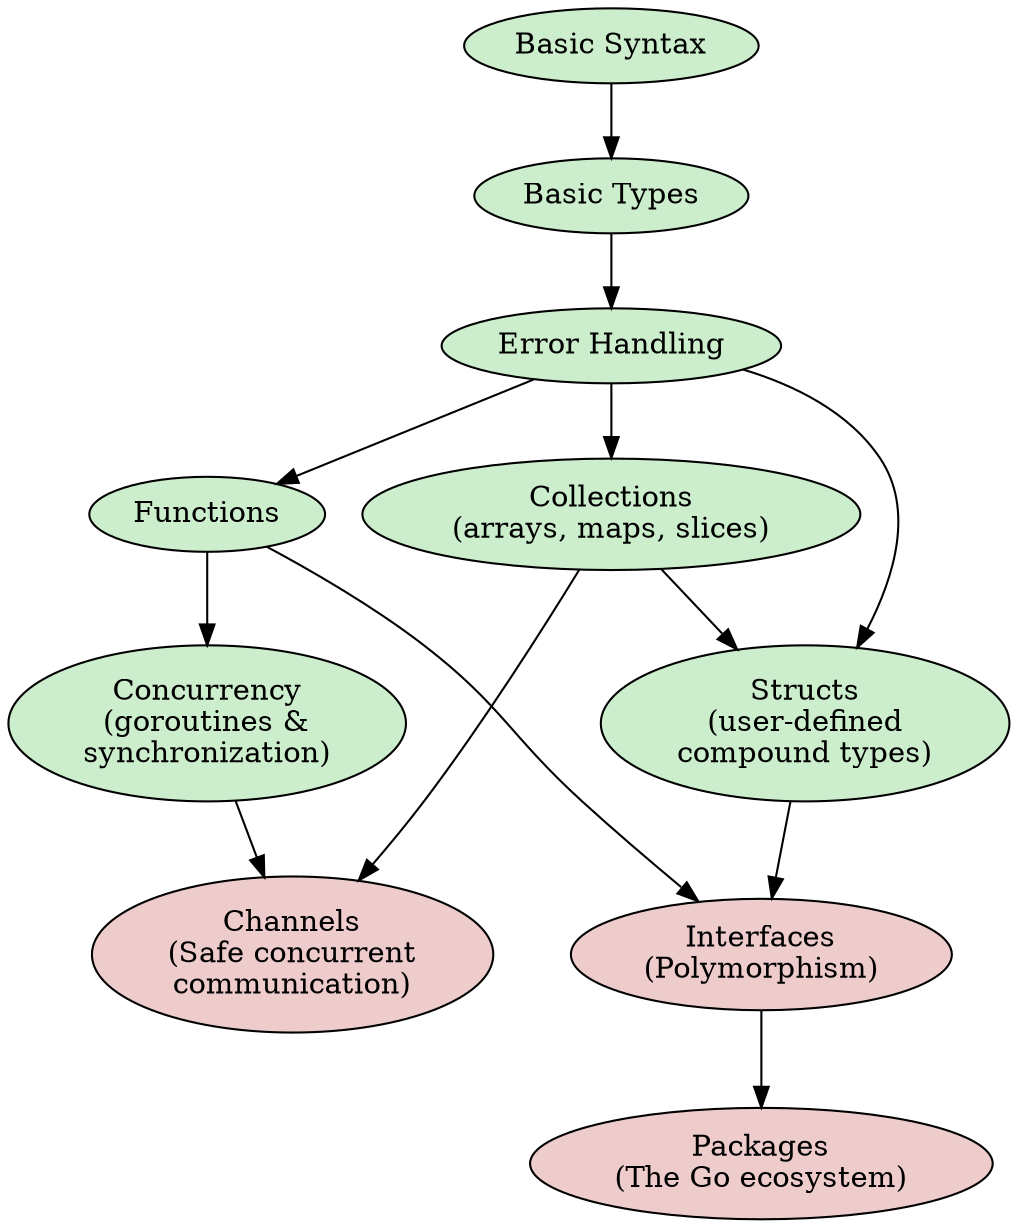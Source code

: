 digraph {
  node [style=filled, fillcolor="#EECCCC"];
  "Basic Syntax" [href="./basics", fillcolor="#CCEECC"];
  "Basic Types" [href="./types", fillcolor="#CCEECC"];
  "Error Handling" [href="./errors", fillcolor="#CCEECC"];
  "Functions" [href="./functions", fillcolor="#CCEECC"];
  "Structs" [label="Structs\n(user-defined\ncompound types)", href="./structs", fillcolor="#CCEECC"];
  "Collections" [label="Collections\n(arrays, maps, slices)", href="./collections", fillcolor="#CCEECC"];
  "Concurrency" [label="Concurrency\n(goroutines &\nsynchronization)", href="./concurrency", fillcolor="#CCEECC"];
  "Interfaces" [label="Interfaces\n(Polymorphism)"];
  "Channels" [label="Channels\n(Safe concurrent\ncommunication)"];
  "Packages" [label="Packages\n(The Go ecosystem)"];
  "Basic Syntax" -> "Basic Types" -> "Error Handling";
  "Error Handling" -> "Functions" -> "Concurrency" -> "Channels";
  "Error Handling" -> "Collections" -> "Channels";
  "Error Handling" -> "Structs" -> "Interfaces" -> "Packages"
  "Functions" -> "Interfaces";
  "Collections" -> "Structs";
}
